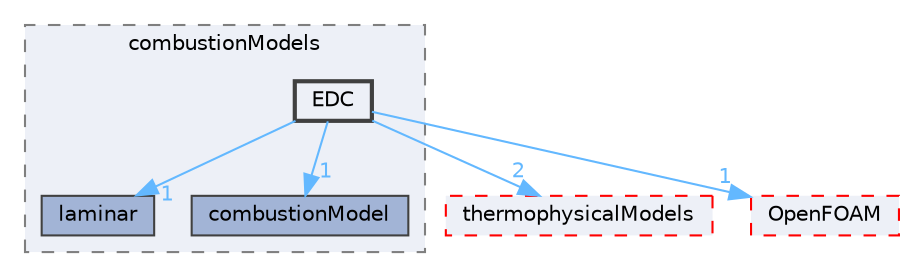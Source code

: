 digraph "src/combustionModels/EDC"
{
 // LATEX_PDF_SIZE
  bgcolor="transparent";
  edge [fontname=Helvetica,fontsize=10,labelfontname=Helvetica,labelfontsize=10];
  node [fontname=Helvetica,fontsize=10,shape=box,height=0.2,width=0.4];
  compound=true
  subgraph clusterdir_a28bb8a003fe9b05e061f79ecbbcb476 {
    graph [ bgcolor="#edf0f7", pencolor="grey50", label="combustionModels", fontname=Helvetica,fontsize=10 style="filled,dashed", URL="dir_a28bb8a003fe9b05e061f79ecbbcb476.html",tooltip=""]
  dir_2dfe41d728f7a75a713ec0aee78ac9bb [label="laminar", fillcolor="#a2b4d6", color="grey25", style="filled", URL="dir_2dfe41d728f7a75a713ec0aee78ac9bb.html",tooltip=""];
  dir_cf7b61e9dee2eed7a2c89936088862b3 [label="combustionModel", fillcolor="#a2b4d6", color="grey25", style="filled", URL="dir_cf7b61e9dee2eed7a2c89936088862b3.html",tooltip=""];
  dir_370df63b341034bc537b8f67cba49415 [label="EDC", fillcolor="#edf0f7", color="grey25", style="filled,bold", URL="dir_370df63b341034bc537b8f67cba49415.html",tooltip=""];
  }
  dir_2778d089ec5c4f66810b11f753867003 [label="thermophysicalModels", fillcolor="#edf0f7", color="red", style="filled,dashed", URL="dir_2778d089ec5c4f66810b11f753867003.html",tooltip=""];
  dir_c5473ff19b20e6ec4dfe5c310b3778a8 [label="OpenFOAM", fillcolor="#edf0f7", color="red", style="filled,dashed", URL="dir_c5473ff19b20e6ec4dfe5c310b3778a8.html",tooltip=""];
  dir_370df63b341034bc537b8f67cba49415->dir_2778d089ec5c4f66810b11f753867003 [headlabel="2", labeldistance=1.5 headhref="dir_001098_004022.html" href="dir_001098_004022.html" color="steelblue1" fontcolor="steelblue1"];
  dir_370df63b341034bc537b8f67cba49415->dir_2dfe41d728f7a75a713ec0aee78ac9bb [headlabel="1", labeldistance=1.5 headhref="dir_001098_002080.html" href="dir_001098_002080.html" color="steelblue1" fontcolor="steelblue1"];
  dir_370df63b341034bc537b8f67cba49415->dir_c5473ff19b20e6ec4dfe5c310b3778a8 [headlabel="1", labeldistance=1.5 headhref="dir_001098_002695.html" href="dir_001098_002695.html" color="steelblue1" fontcolor="steelblue1"];
  dir_370df63b341034bc537b8f67cba49415->dir_cf7b61e9dee2eed7a2c89936088862b3 [headlabel="1", labeldistance=1.5 headhref="dir_001098_000547.html" href="dir_001098_000547.html" color="steelblue1" fontcolor="steelblue1"];
}
